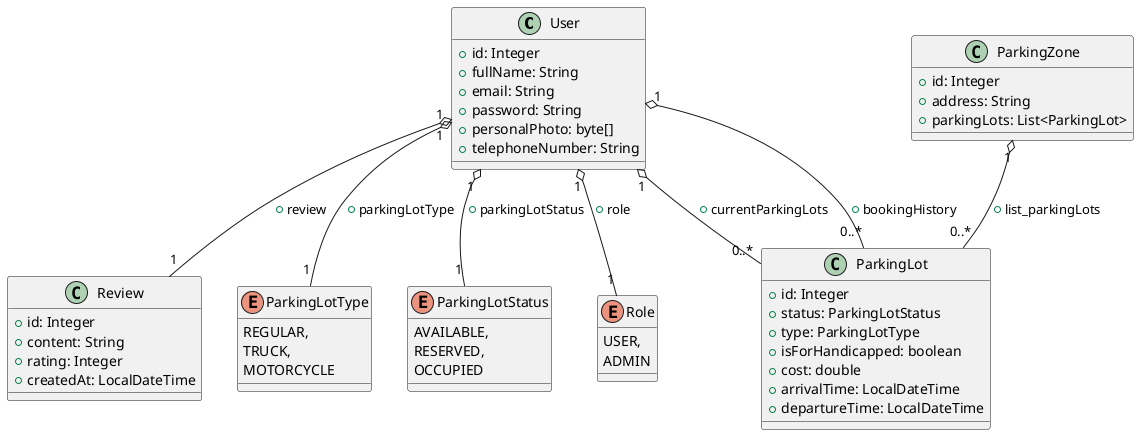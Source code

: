 @startuml

class User {
  + id: Integer
  + fullName: String
  + email: String
  + password: String
  + personalPhoto: byte[]
  + telephoneNumber: String
}

class ParkingZone {
  + id: Integer
  + address: String
  + parkingLots: List<ParkingLot>
}

class ParkingLot {
  + id: Integer
  + status: ParkingLotStatus
  + type: ParkingLotType
  + isForHandicapped: boolean
  + cost: double
  + arrivalTime: LocalDateTime
  + departureTime: LocalDateTime
}

class Review {
  + id: Integer
  + content: String
  + rating: Integer
  + createdAt: LocalDateTime
}

enum ParkingLotType {
  REGULAR,
  TRUCK,
  MOTORCYCLE
}

enum ParkingLotStatus {
  AVAILABLE,
  RESERVED,
  OCCUPIED
}

enum Role {
  USER,
  ADMIN
}

User "1" o-- "0..*" ParkingLot: + bookingHistory
User "1" o-- "0..*" ParkingLot: + currentParkingLots
User "1" o-- "1" Role: + role
User "1" o-- "1" ParkingLotStatus: + parkingLotStatus
User "1" o-- "1" ParkingLotType: + parkingLotType
User "1" o-- "1" Review: + review

ParkingZone "1" o-- "0..*" ParkingLot: + list_parkingLots


@enduml